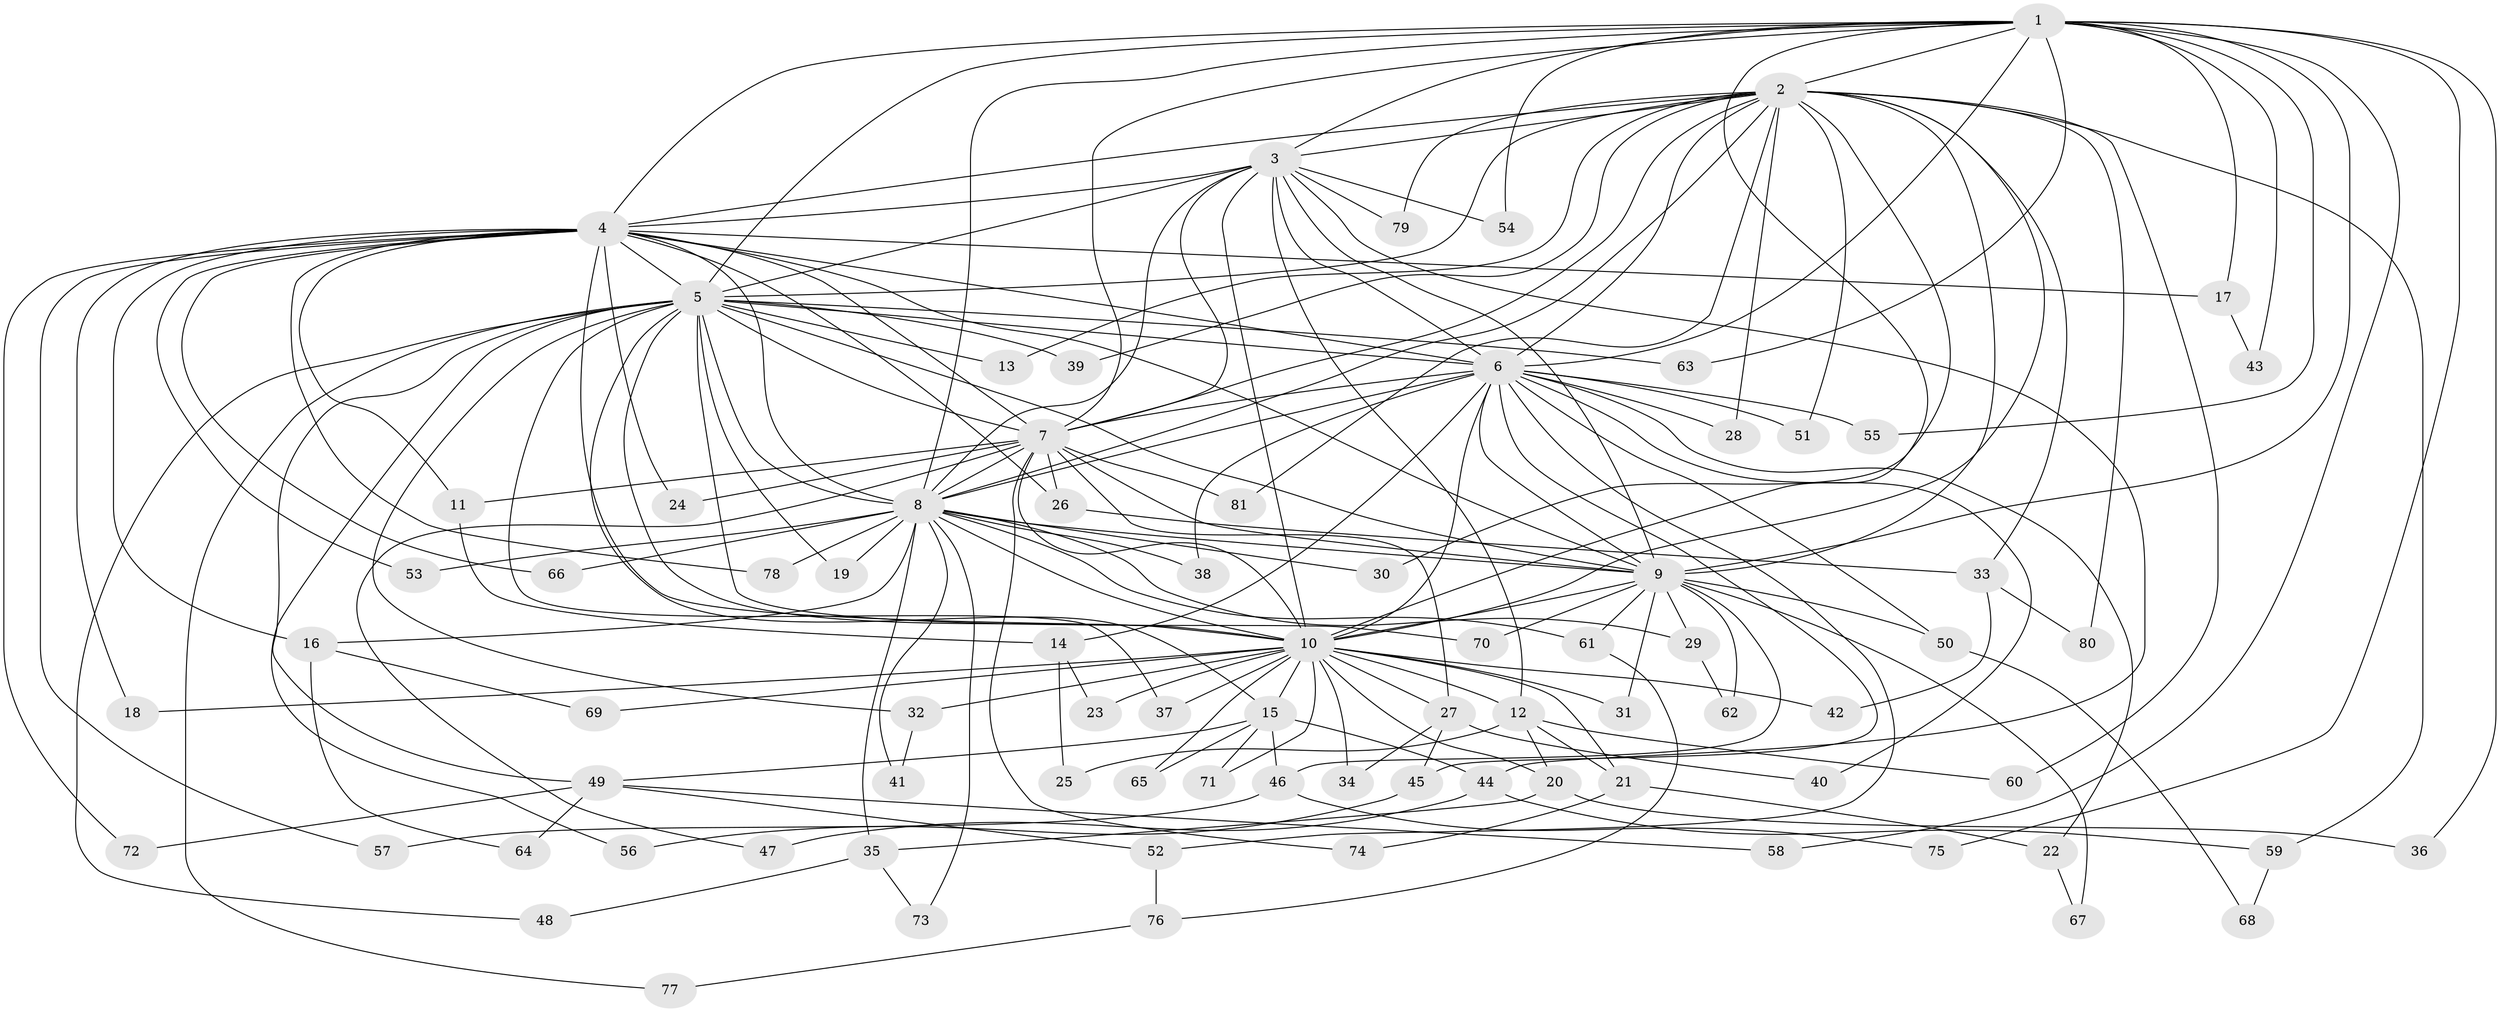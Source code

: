 // Generated by graph-tools (version 1.1) at 2025/45/03/09/25 04:45:31]
// undirected, 81 vertices, 187 edges
graph export_dot {
graph [start="1"]
  node [color=gray90,style=filled];
  1;
  2;
  3;
  4;
  5;
  6;
  7;
  8;
  9;
  10;
  11;
  12;
  13;
  14;
  15;
  16;
  17;
  18;
  19;
  20;
  21;
  22;
  23;
  24;
  25;
  26;
  27;
  28;
  29;
  30;
  31;
  32;
  33;
  34;
  35;
  36;
  37;
  38;
  39;
  40;
  41;
  42;
  43;
  44;
  45;
  46;
  47;
  48;
  49;
  50;
  51;
  52;
  53;
  54;
  55;
  56;
  57;
  58;
  59;
  60;
  61;
  62;
  63;
  64;
  65;
  66;
  67;
  68;
  69;
  70;
  71;
  72;
  73;
  74;
  75;
  76;
  77;
  78;
  79;
  80;
  81;
  1 -- 2;
  1 -- 3;
  1 -- 4;
  1 -- 5;
  1 -- 6;
  1 -- 7;
  1 -- 8;
  1 -- 9;
  1 -- 10;
  1 -- 17;
  1 -- 36;
  1 -- 43;
  1 -- 54;
  1 -- 55;
  1 -- 58;
  1 -- 63;
  1 -- 75;
  2 -- 3;
  2 -- 4;
  2 -- 5;
  2 -- 6;
  2 -- 7;
  2 -- 8;
  2 -- 9;
  2 -- 10;
  2 -- 13;
  2 -- 28;
  2 -- 30;
  2 -- 33;
  2 -- 39;
  2 -- 51;
  2 -- 59;
  2 -- 60;
  2 -- 79;
  2 -- 80;
  2 -- 81;
  3 -- 4;
  3 -- 5;
  3 -- 6;
  3 -- 7;
  3 -- 8;
  3 -- 9;
  3 -- 10;
  3 -- 12;
  3 -- 44;
  3 -- 54;
  3 -- 79;
  4 -- 5;
  4 -- 6;
  4 -- 7;
  4 -- 8;
  4 -- 9;
  4 -- 10;
  4 -- 11;
  4 -- 16;
  4 -- 17;
  4 -- 18;
  4 -- 24;
  4 -- 26;
  4 -- 53;
  4 -- 57;
  4 -- 66;
  4 -- 72;
  4 -- 78;
  5 -- 6;
  5 -- 7;
  5 -- 8;
  5 -- 9;
  5 -- 10;
  5 -- 13;
  5 -- 15;
  5 -- 19;
  5 -- 32;
  5 -- 37;
  5 -- 39;
  5 -- 48;
  5 -- 49;
  5 -- 56;
  5 -- 63;
  5 -- 70;
  5 -- 77;
  6 -- 7;
  6 -- 8;
  6 -- 9;
  6 -- 10;
  6 -- 14;
  6 -- 22;
  6 -- 28;
  6 -- 38;
  6 -- 40;
  6 -- 45;
  6 -- 50;
  6 -- 51;
  6 -- 52;
  6 -- 55;
  7 -- 8;
  7 -- 9;
  7 -- 10;
  7 -- 11;
  7 -- 24;
  7 -- 26;
  7 -- 27;
  7 -- 47;
  7 -- 74;
  7 -- 81;
  8 -- 9;
  8 -- 10;
  8 -- 16;
  8 -- 19;
  8 -- 29;
  8 -- 30;
  8 -- 35;
  8 -- 38;
  8 -- 41;
  8 -- 53;
  8 -- 61;
  8 -- 66;
  8 -- 73;
  8 -- 78;
  9 -- 10;
  9 -- 29;
  9 -- 31;
  9 -- 46;
  9 -- 50;
  9 -- 61;
  9 -- 62;
  9 -- 67;
  9 -- 70;
  10 -- 12;
  10 -- 15;
  10 -- 18;
  10 -- 20;
  10 -- 21;
  10 -- 23;
  10 -- 27;
  10 -- 31;
  10 -- 32;
  10 -- 34;
  10 -- 37;
  10 -- 42;
  10 -- 65;
  10 -- 69;
  10 -- 71;
  11 -- 14;
  12 -- 20;
  12 -- 21;
  12 -- 25;
  12 -- 60;
  14 -- 23;
  14 -- 25;
  15 -- 44;
  15 -- 46;
  15 -- 49;
  15 -- 65;
  15 -- 71;
  16 -- 64;
  16 -- 69;
  17 -- 43;
  20 -- 35;
  20 -- 36;
  21 -- 22;
  21 -- 74;
  22 -- 67;
  26 -- 33;
  27 -- 34;
  27 -- 40;
  27 -- 45;
  29 -- 62;
  32 -- 41;
  33 -- 42;
  33 -- 80;
  35 -- 48;
  35 -- 73;
  44 -- 47;
  44 -- 59;
  45 -- 56;
  46 -- 57;
  46 -- 75;
  49 -- 52;
  49 -- 58;
  49 -- 64;
  49 -- 72;
  50 -- 68;
  52 -- 76;
  59 -- 68;
  61 -- 76;
  76 -- 77;
}
